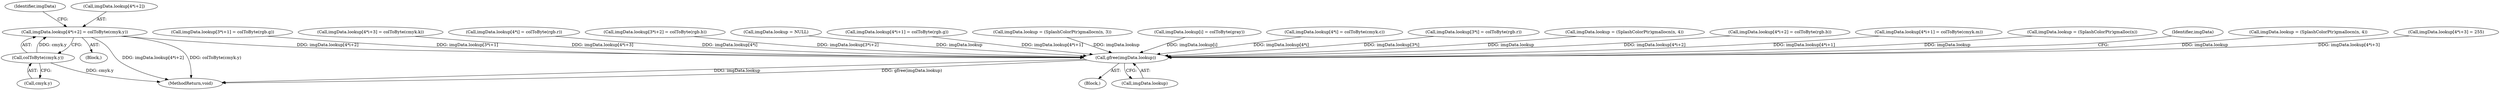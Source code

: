 digraph "0_poppler_7b2d314a61fd0e12f47c62996cb49ec0d1ba747a_11@array" {
"1000638" [label="(Call,imgData.lookup[4*i+2] = colToByte(cmyk.y))"];
"1000648" [label="(Call,colToByte(cmyk.y))"];
"1000692" [label="(Call,gfree(imgData.lookup))"];
"1000624" [label="(Call,imgData.lookup[4*i+1] = colToByte(cmyk.m))"];
"1000391" [label="(Call,imgData.lookup = (SplashColorPtr)gmalloc(n))"];
"1000697" [label="(Identifier,imgData)"];
"1000583" [label="(Call,imgData.lookup = (SplashColorPtr)gmallocn(n, 4))"];
"1000570" [label="(Call,imgData.lookup[4*i+3] = 255)"];
"1000692" [label="(Call,gfree(imgData.lookup))"];
"1000176" [label="(Block,)"];
"1000471" [label="(Call,imgData.lookup[3*i+1] = colToByte(rgb.g))"];
"1000655" [label="(Identifier,imgData)"];
"1000652" [label="(Call,imgData.lookup[4*i+3] = colToByte(cmyk.k))"];
"1000638" [label="(Call,imgData.lookup[4*i+2] = colToByte(cmyk.y))"];
"1000601" [label="(Block,)"];
"1000530" [label="(Call,imgData.lookup[4*i] = colToByte(rgb.r))"];
"1000485" [label="(Call,imgData.lookup[3*i+2] = colToByte(rgb.b))"];
"1000648" [label="(Call,colToByte(cmyk.y))"];
"1000371" [label="(Call,imgData.lookup = NULL)"];
"1000542" [label="(Call,imgData.lookup[4*i+1] = colToByte(rgb.g))"];
"1000639" [label="(Call,imgData.lookup[4*i+2])"];
"1000430" [label="(Call,imgData.lookup = (SplashColorPtr)gmallocn(n, 3))"];
"1000419" [label="(Call,imgData.lookup[i] = colToByte(gray))"];
"1000612" [label="(Call,imgData.lookup[4*i] = colToByte(cmyk.c))"];
"1000459" [label="(Call,imgData.lookup[3*i] = colToByte(rgb.r))"];
"1000700" [label="(MethodReturn,void)"];
"1000693" [label="(Call,imgData.lookup)"];
"1000501" [label="(Call,imgData.lookup = (SplashColorPtr)gmallocn(n, 4))"];
"1000649" [label="(Call,cmyk.y)"];
"1000556" [label="(Call,imgData.lookup[4*i+2] = colToByte(rgb.b))"];
"1000638" -> "1000601"  [label="AST: "];
"1000638" -> "1000648"  [label="CFG: "];
"1000639" -> "1000638"  [label="AST: "];
"1000648" -> "1000638"  [label="AST: "];
"1000655" -> "1000638"  [label="CFG: "];
"1000638" -> "1000700"  [label="DDG: imgData.lookup[4*i+2]"];
"1000638" -> "1000700"  [label="DDG: colToByte(cmyk.y)"];
"1000648" -> "1000638"  [label="DDG: cmyk.y"];
"1000638" -> "1000692"  [label="DDG: imgData.lookup[4*i+2]"];
"1000648" -> "1000649"  [label="CFG: "];
"1000649" -> "1000648"  [label="AST: "];
"1000648" -> "1000700"  [label="DDG: cmyk.y"];
"1000692" -> "1000176"  [label="AST: "];
"1000692" -> "1000693"  [label="CFG: "];
"1000693" -> "1000692"  [label="AST: "];
"1000697" -> "1000692"  [label="CFG: "];
"1000692" -> "1000700"  [label="DDG: imgData.lookup"];
"1000692" -> "1000700"  [label="DDG: gfree(imgData.lookup)"];
"1000485" -> "1000692"  [label="DDG: imgData.lookup[3*i+2]"];
"1000459" -> "1000692"  [label="DDG: imgData.lookup[3*i]"];
"1000471" -> "1000692"  [label="DDG: imgData.lookup[3*i+1]"];
"1000612" -> "1000692"  [label="DDG: imgData.lookup[4*i]"];
"1000530" -> "1000692"  [label="DDG: imgData.lookup[4*i]"];
"1000583" -> "1000692"  [label="DDG: imgData.lookup"];
"1000419" -> "1000692"  [label="DDG: imgData.lookup[i]"];
"1000624" -> "1000692"  [label="DDG: imgData.lookup[4*i+1]"];
"1000371" -> "1000692"  [label="DDG: imgData.lookup"];
"1000570" -> "1000692"  [label="DDG: imgData.lookup[4*i+3]"];
"1000391" -> "1000692"  [label="DDG: imgData.lookup"];
"1000556" -> "1000692"  [label="DDG: imgData.lookup[4*i+2]"];
"1000501" -> "1000692"  [label="DDG: imgData.lookup"];
"1000652" -> "1000692"  [label="DDG: imgData.lookup[4*i+3]"];
"1000542" -> "1000692"  [label="DDG: imgData.lookup[4*i+1]"];
"1000430" -> "1000692"  [label="DDG: imgData.lookup"];
}
